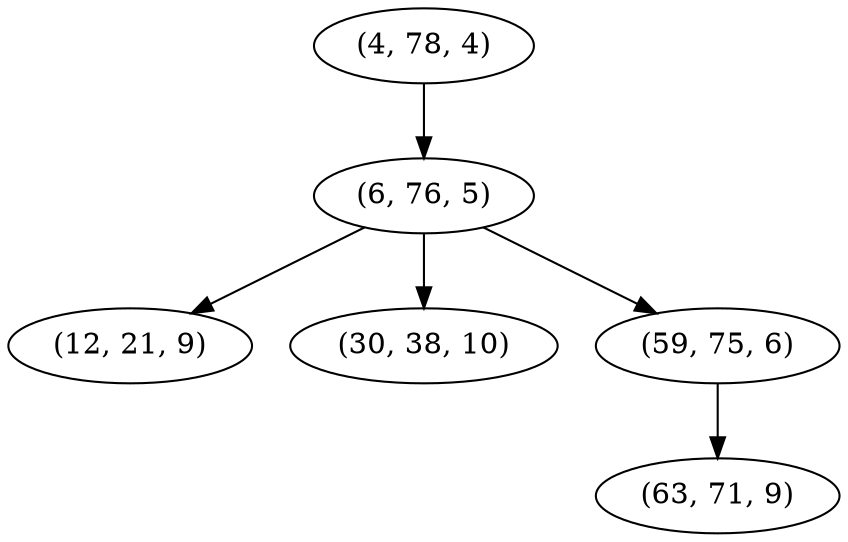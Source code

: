 digraph tree {
    "(4, 78, 4)";
    "(6, 76, 5)";
    "(12, 21, 9)";
    "(30, 38, 10)";
    "(59, 75, 6)";
    "(63, 71, 9)";
    "(4, 78, 4)" -> "(6, 76, 5)";
    "(6, 76, 5)" -> "(12, 21, 9)";
    "(6, 76, 5)" -> "(30, 38, 10)";
    "(6, 76, 5)" -> "(59, 75, 6)";
    "(59, 75, 6)" -> "(63, 71, 9)";
}
